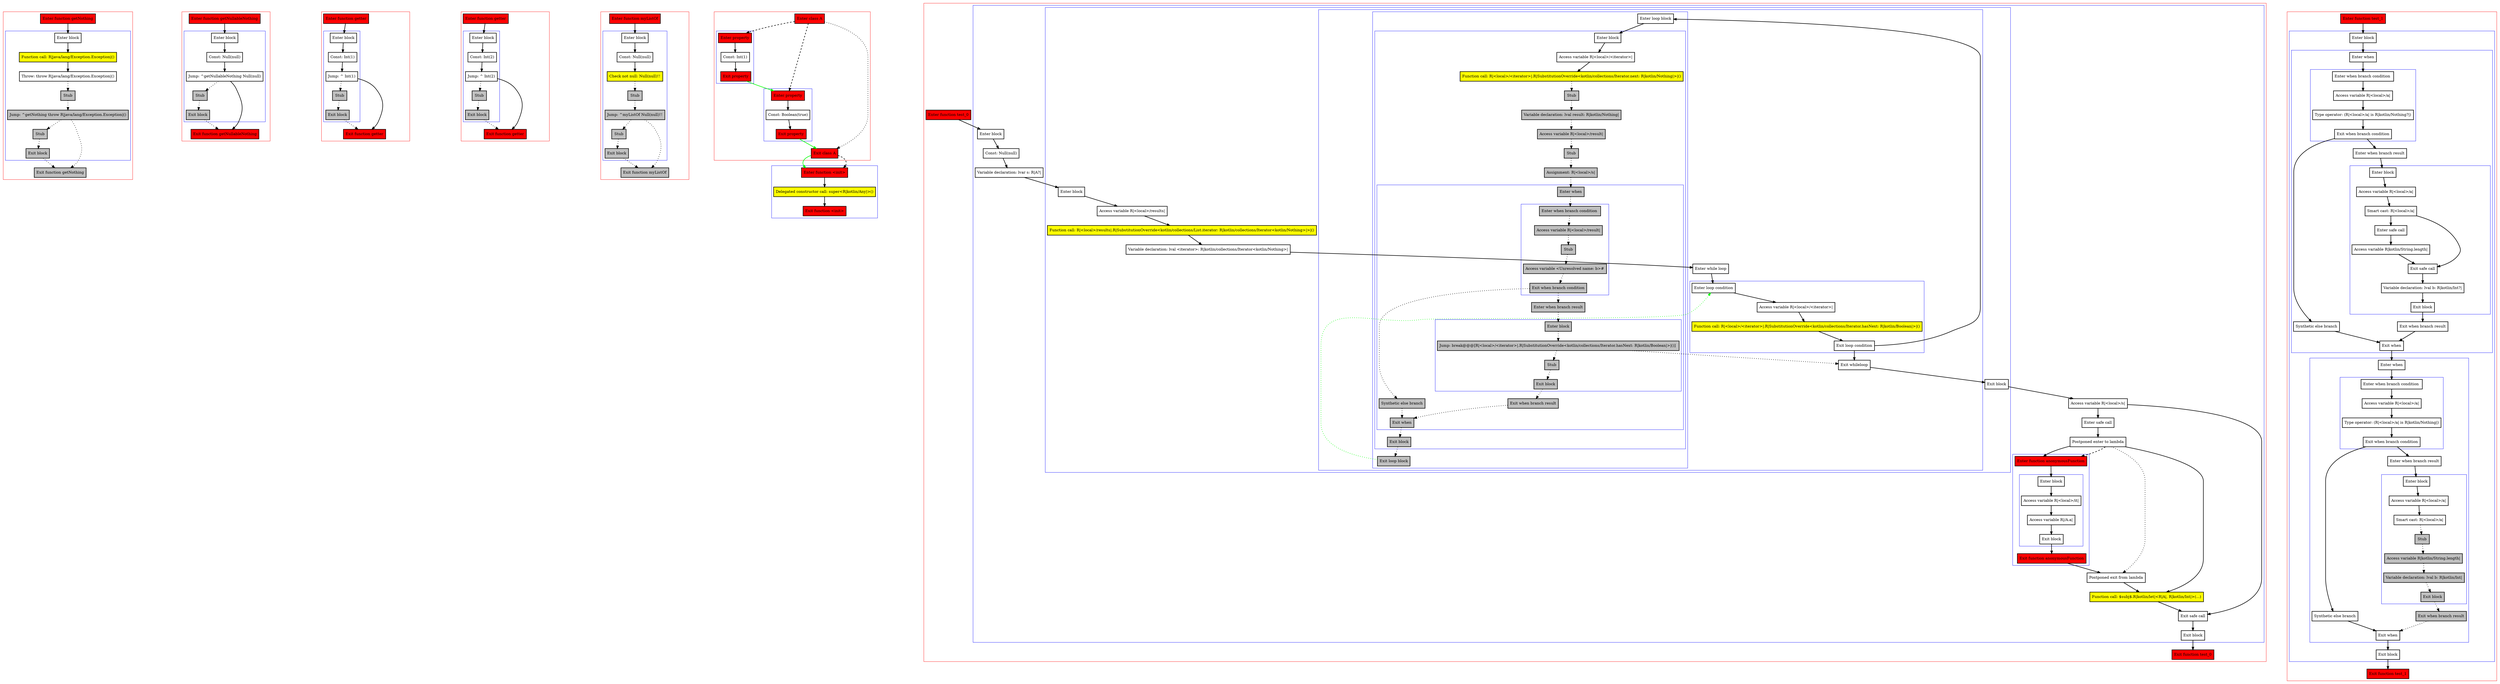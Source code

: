 digraph smartcastToNothing_kt {
    graph [nodesep=3]
    node [shape=box penwidth=2]
    edge [penwidth=2]

    subgraph cluster_0 {
        color=red
        0 [label="Enter function getNothing" style="filled" fillcolor=red];
        subgraph cluster_1 {
            color=blue
            1 [label="Enter block"];
            2 [label="Function call: R|java/lang/Exception.Exception|()" style="filled" fillcolor=yellow];
            3 [label="Throw: throw R|java/lang/Exception.Exception|()"];
            4 [label="Stub" style="filled" fillcolor=gray];
            5 [label="Jump: ^getNothing throw R|java/lang/Exception.Exception|()" style="filled" fillcolor=gray];
            6 [label="Stub" style="filled" fillcolor=gray];
            7 [label="Exit block" style="filled" fillcolor=gray];
        }
        8 [label="Exit function getNothing" style="filled" fillcolor=gray];
    }
    0 -> {1};
    1 -> {2};
    2 -> {3};
    3 -> {4} [style=dotted];
    4 -> {5} [style=dotted];
    5 -> {6 8} [style=dotted];
    6 -> {7} [style=dotted];
    7 -> {8} [style=dotted];

    subgraph cluster_2 {
        color=red
        9 [label="Enter function getNullableNothing" style="filled" fillcolor=red];
        subgraph cluster_3 {
            color=blue
            10 [label="Enter block"];
            11 [label="Const: Null(null)"];
            12 [label="Jump: ^getNullableNothing Null(null)"];
            13 [label="Stub" style="filled" fillcolor=gray];
            14 [label="Exit block" style="filled" fillcolor=gray];
        }
        15 [label="Exit function getNullableNothing" style="filled" fillcolor=red];
    }
    9 -> {10};
    10 -> {11};
    11 -> {12};
    12 -> {15};
    12 -> {13} [style=dotted];
    13 -> {14} [style=dotted];
    14 -> {15} [style=dotted];

    subgraph cluster_4 {
        color=red
        16 [label="Enter function getter" style="filled" fillcolor=red];
        subgraph cluster_5 {
            color=blue
            17 [label="Enter block"];
            18 [label="Const: Int(1)"];
            19 [label="Jump: ^ Int(1)"];
            20 [label="Stub" style="filled" fillcolor=gray];
            21 [label="Exit block" style="filled" fillcolor=gray];
        }
        22 [label="Exit function getter" style="filled" fillcolor=red];
    }
    16 -> {17};
    17 -> {18};
    18 -> {19};
    19 -> {22};
    19 -> {20} [style=dotted];
    20 -> {21} [style=dotted];
    21 -> {22} [style=dotted];

    subgraph cluster_6 {
        color=red
        23 [label="Enter function getter" style="filled" fillcolor=red];
        subgraph cluster_7 {
            color=blue
            24 [label="Enter block"];
            25 [label="Const: Int(2)"];
            26 [label="Jump: ^ Int(2)"];
            27 [label="Stub" style="filled" fillcolor=gray];
            28 [label="Exit block" style="filled" fillcolor=gray];
        }
        29 [label="Exit function getter" style="filled" fillcolor=red];
    }
    23 -> {24};
    24 -> {25};
    25 -> {26};
    26 -> {29};
    26 -> {27} [style=dotted];
    27 -> {28} [style=dotted];
    28 -> {29} [style=dotted];

    subgraph cluster_8 {
        color=red
        30 [label="Enter function myListOf" style="filled" fillcolor=red];
        subgraph cluster_9 {
            color=blue
            31 [label="Enter block"];
            32 [label="Const: Null(null)"];
            33 [label="Check not null: Null(null)!!" style="filled" fillcolor=yellow];
            34 [label="Stub" style="filled" fillcolor=gray];
            35 [label="Jump: ^myListOf Null(null)!!" style="filled" fillcolor=gray];
            36 [label="Stub" style="filled" fillcolor=gray];
            37 [label="Exit block" style="filled" fillcolor=gray];
        }
        38 [label="Exit function myListOf" style="filled" fillcolor=gray];
    }
    30 -> {31};
    31 -> {32};
    32 -> {33};
    33 -> {34} [style=dotted];
    34 -> {35} [style=dotted];
    35 -> {36 38} [style=dotted];
    36 -> {37} [style=dotted];
    37 -> {38} [style=dotted];

    subgraph cluster_10 {
        color=red
        39 [label="Enter class A" style="filled" fillcolor=red];
        subgraph cluster_11 {
            color=blue
            40 [label="Enter property" style="filled" fillcolor=red];
            41 [label="Const: Int(1)"];
            42 [label="Exit property" style="filled" fillcolor=red];
        }
        subgraph cluster_12 {
            color=blue
            43 [label="Enter property" style="filled" fillcolor=red];
            44 [label="Const: Boolean(true)"];
            45 [label="Exit property" style="filled" fillcolor=red];
        }
        46 [label="Exit class A" style="filled" fillcolor=red];
    }
    subgraph cluster_13 {
        color=blue
        47 [label="Enter function <init>" style="filled" fillcolor=red];
        48 [label="Delegated constructor call: super<R|kotlin/Any|>()" style="filled" fillcolor=yellow];
        49 [label="Exit function <init>" style="filled" fillcolor=red];
    }
    39 -> {46} [style=dotted];
    39 -> {40 43} [style=dashed];
    40 -> {41};
    41 -> {42};
    42 -> {43} [color=green];
    43 -> {44};
    44 -> {45};
    45 -> {46} [color=green];
    46 -> {47} [color=green];
    46 -> {47} [style=dashed];
    47 -> {48};
    48 -> {49};

    subgraph cluster_14 {
        color=red
        50 [label="Enter function test_0" style="filled" fillcolor=red];
        subgraph cluster_15 {
            color=blue
            51 [label="Enter block"];
            52 [label="Const: Null(null)"];
            53 [label="Variable declaration: lvar s: R|A?|"];
            subgraph cluster_16 {
                color=blue
                54 [label="Enter block"];
                55 [label="Access variable R|<local>/results|"];
                56 [label="Function call: R|<local>/results|.R|SubstitutionOverride<kotlin/collections/List.iterator: R|kotlin/collections/Iterator<kotlin/Nothing>|>|()" style="filled" fillcolor=yellow];
                57 [label="Variable declaration: lval <iterator>: R|kotlin/collections/Iterator<kotlin/Nothing>|"];
                subgraph cluster_17 {
                    color=blue
                    58 [label="Enter while loop"];
                    subgraph cluster_18 {
                        color=blue
                        59 [label="Enter loop condition"];
                        60 [label="Access variable R|<local>/<iterator>|"];
                        61 [label="Function call: R|<local>/<iterator>|.R|SubstitutionOverride<kotlin/collections/Iterator.hasNext: R|kotlin/Boolean|>|()" style="filled" fillcolor=yellow];
                        62 [label="Exit loop condition"];
                    }
                    subgraph cluster_19 {
                        color=blue
                        63 [label="Enter loop block"];
                        subgraph cluster_20 {
                            color=blue
                            64 [label="Enter block"];
                            65 [label="Access variable R|<local>/<iterator>|"];
                            66 [label="Function call: R|<local>/<iterator>|.R|SubstitutionOverride<kotlin/collections/Iterator.next: R|kotlin/Nothing|>|()" style="filled" fillcolor=yellow];
                            67 [label="Stub" style="filled" fillcolor=gray];
                            68 [label="Variable declaration: lval result: R|kotlin/Nothing|" style="filled" fillcolor=gray];
                            69 [label="Access variable R|<local>/result|" style="filled" fillcolor=gray];
                            70 [label="Stub" style="filled" fillcolor=gray];
                            71 [label="Assignment: R|<local>/s|" style="filled" fillcolor=gray];
                            subgraph cluster_21 {
                                color=blue
                                72 [label="Enter when" style="filled" fillcolor=gray];
                                subgraph cluster_22 {
                                    color=blue
                                    73 [label="Enter when branch condition " style="filled" fillcolor=gray];
                                    74 [label="Access variable R|<local>/result|" style="filled" fillcolor=gray];
                                    75 [label="Stub" style="filled" fillcolor=gray];
                                    76 [label="Access variable <Unresolved name: b>#" style="filled" fillcolor=gray];
                                    77 [label="Exit when branch condition" style="filled" fillcolor=gray];
                                }
                                78 [label="Synthetic else branch" style="filled" fillcolor=gray];
                                79 [label="Enter when branch result" style="filled" fillcolor=gray];
                                subgraph cluster_23 {
                                    color=blue
                                    80 [label="Enter block" style="filled" fillcolor=gray];
                                    81 [label="Jump: break@@@[R|<local>/<iterator>|.R|SubstitutionOverride<kotlin/collections/Iterator.hasNext: R|kotlin/Boolean|>|()] " style="filled" fillcolor=gray];
                                    82 [label="Stub" style="filled" fillcolor=gray];
                                    83 [label="Exit block" style="filled" fillcolor=gray];
                                }
                                84 [label="Exit when branch result" style="filled" fillcolor=gray];
                                85 [label="Exit when" style="filled" fillcolor=gray];
                            }
                            86 [label="Exit block" style="filled" fillcolor=gray];
                        }
                        87 [label="Exit loop block" style="filled" fillcolor=gray];
                    }
                    88 [label="Exit whileloop"];
                }
                89 [label="Exit block"];
            }
            90 [label="Access variable R|<local>/s|"];
            91 [label="Enter safe call"];
            92 [label="Postponed enter to lambda"];
            subgraph cluster_24 {
                color=blue
                93 [label="Enter function anonymousFunction" style="filled" fillcolor=red];
                subgraph cluster_25 {
                    color=blue
                    94 [label="Enter block"];
                    95 [label="Access variable R|<local>/it|"];
                    96 [label="Access variable R|/A.a|"];
                    97 [label="Exit block"];
                }
                98 [label="Exit function anonymousFunction" style="filled" fillcolor=red];
            }
            99 [label="Postponed exit from lambda"];
            100 [label="Function call: $subj$.R|kotlin/let|<R|A|, R|kotlin/Int|>(...)" style="filled" fillcolor=yellow];
            101 [label="Exit safe call"];
            102 [label="Exit block"];
        }
        103 [label="Exit function test_0" style="filled" fillcolor=red];
    }
    50 -> {51};
    51 -> {52};
    52 -> {53};
    53 -> {54};
    54 -> {55};
    55 -> {56};
    56 -> {57};
    57 -> {58};
    58 -> {59};
    59 -> {60};
    60 -> {61};
    61 -> {62};
    62 -> {63 88};
    63 -> {64};
    64 -> {65};
    65 -> {66};
    66 -> {67} [style=dotted];
    67 -> {68} [style=dotted];
    68 -> {69} [style=dotted];
    69 -> {70} [style=dotted];
    70 -> {71} [style=dotted];
    71 -> {72} [style=dotted];
    72 -> {73} [style=dotted];
    73 -> {74} [style=dotted];
    74 -> {75} [style=dotted];
    75 -> {76} [style=dotted];
    76 -> {77} [style=dotted];
    77 -> {78 79} [style=dotted];
    78 -> {85} [style=dotted];
    79 -> {80} [style=dotted];
    80 -> {81} [style=dotted];
    81 -> {82 88} [style=dotted];
    82 -> {83} [style=dotted];
    83 -> {84} [style=dotted];
    84 -> {85} [style=dotted];
    85 -> {86} [style=dotted];
    86 -> {87} [style=dotted];
    87 -> {59} [color=green style=dotted];
    88 -> {89};
    89 -> {90};
    90 -> {91 101};
    91 -> {92};
    92 -> {93 100};
    92 -> {99} [style=dotted];
    92 -> {93} [style=dashed];
    93 -> {94};
    94 -> {95};
    95 -> {96};
    96 -> {97};
    97 -> {98};
    98 -> {99};
    99 -> {100};
    100 -> {101};
    101 -> {102};
    102 -> {103};

    subgraph cluster_26 {
        color=red
        104 [label="Enter function test_1" style="filled" fillcolor=red];
        subgraph cluster_27 {
            color=blue
            105 [label="Enter block"];
            subgraph cluster_28 {
                color=blue
                106 [label="Enter when"];
                subgraph cluster_29 {
                    color=blue
                    107 [label="Enter when branch condition "];
                    108 [label="Access variable R|<local>/a|"];
                    109 [label="Type operator: (R|<local>/a| is R|kotlin/Nothing?|)"];
                    110 [label="Exit when branch condition"];
                }
                111 [label="Synthetic else branch"];
                112 [label="Enter when branch result"];
                subgraph cluster_30 {
                    color=blue
                    113 [label="Enter block"];
                    114 [label="Access variable R|<local>/a|"];
                    115 [label="Smart cast: R|<local>/a|"];
                    116 [label="Enter safe call"];
                    117 [label="Access variable R|kotlin/String.length|"];
                    118 [label="Exit safe call"];
                    119 [label="Variable declaration: lval b: R|kotlin/Int?|"];
                    120 [label="Exit block"];
                }
                121 [label="Exit when branch result"];
                122 [label="Exit when"];
            }
            subgraph cluster_31 {
                color=blue
                123 [label="Enter when"];
                subgraph cluster_32 {
                    color=blue
                    124 [label="Enter when branch condition "];
                    125 [label="Access variable R|<local>/a|"];
                    126 [label="Type operator: (R|<local>/a| is R|kotlin/Nothing|)"];
                    127 [label="Exit when branch condition"];
                }
                128 [label="Synthetic else branch"];
                129 [label="Enter when branch result"];
                subgraph cluster_33 {
                    color=blue
                    130 [label="Enter block"];
                    131 [label="Access variable R|<local>/a|"];
                    132 [label="Smart cast: R|<local>/a|"];
                    133 [label="Stub" style="filled" fillcolor=gray];
                    134 [label="Access variable R|kotlin/String.length|" style="filled" fillcolor=gray];
                    135 [label="Variable declaration: lval b: R|kotlin/Int|" style="filled" fillcolor=gray];
                    136 [label="Exit block" style="filled" fillcolor=gray];
                }
                137 [label="Exit when branch result" style="filled" fillcolor=gray];
                138 [label="Exit when"];
            }
            139 [label="Exit block"];
        }
        140 [label="Exit function test_1" style="filled" fillcolor=red];
    }
    104 -> {105};
    105 -> {106};
    106 -> {107};
    107 -> {108};
    108 -> {109};
    109 -> {110};
    110 -> {111 112};
    111 -> {122};
    112 -> {113};
    113 -> {114};
    114 -> {115};
    115 -> {116 118};
    116 -> {117};
    117 -> {118};
    118 -> {119};
    119 -> {120};
    120 -> {121};
    121 -> {122};
    122 -> {123};
    123 -> {124};
    124 -> {125};
    125 -> {126};
    126 -> {127};
    127 -> {128 129};
    128 -> {138};
    129 -> {130};
    130 -> {131};
    131 -> {132};
    132 -> {133} [style=dotted];
    133 -> {134} [style=dotted];
    134 -> {135} [style=dotted];
    135 -> {136} [style=dotted];
    136 -> {137} [style=dotted];
    137 -> {138} [style=dotted];
    138 -> {139};
    139 -> {140};

}
